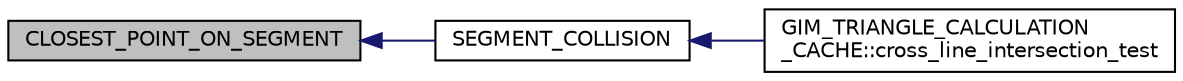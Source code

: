 digraph "CLOSEST_POINT_ON_SEGMENT"
{
  edge [fontname="Helvetica",fontsize="10",labelfontname="Helvetica",labelfontsize="10"];
  node [fontname="Helvetica",fontsize="10",shape=record];
  rankdir="LR";
  Node1 [label="CLOSEST_POINT_ON_SEGMENT",height=0.2,width=0.4,color="black", fillcolor="grey75", style="filled", fontcolor="black"];
  Node1 -> Node2 [dir="back",color="midnightblue",fontsize="10",style="solid",fontname="Helvetica"];
  Node2 [label="SEGMENT_COLLISION",height=0.2,width=0.4,color="black", fillcolor="white", style="filled",URL="$gim__basic__geometry__operations_8h.html#aacd84291c8b391c4fe78cde568f27865",tooltip="Find closest points on segments. "];
  Node2 -> Node3 [dir="back",color="midnightblue",fontsize="10",style="solid",fontname="Helvetica"];
  Node3 [label="GIM_TRIANGLE_CALCULATION\l_CACHE::cross_line_intersection_test",height=0.2,width=0.4,color="black", fillcolor="white", style="filled",URL="$class_g_i_m___t_r_i_a_n_g_l_e___c_a_l_c_u_l_a_t_i_o_n___c_a_c_h_e.html#a8ce209ccff8cdd7ece72b0465e222a85",tooltip="Test verifying interval intersection with the direction between planes. "];
}
